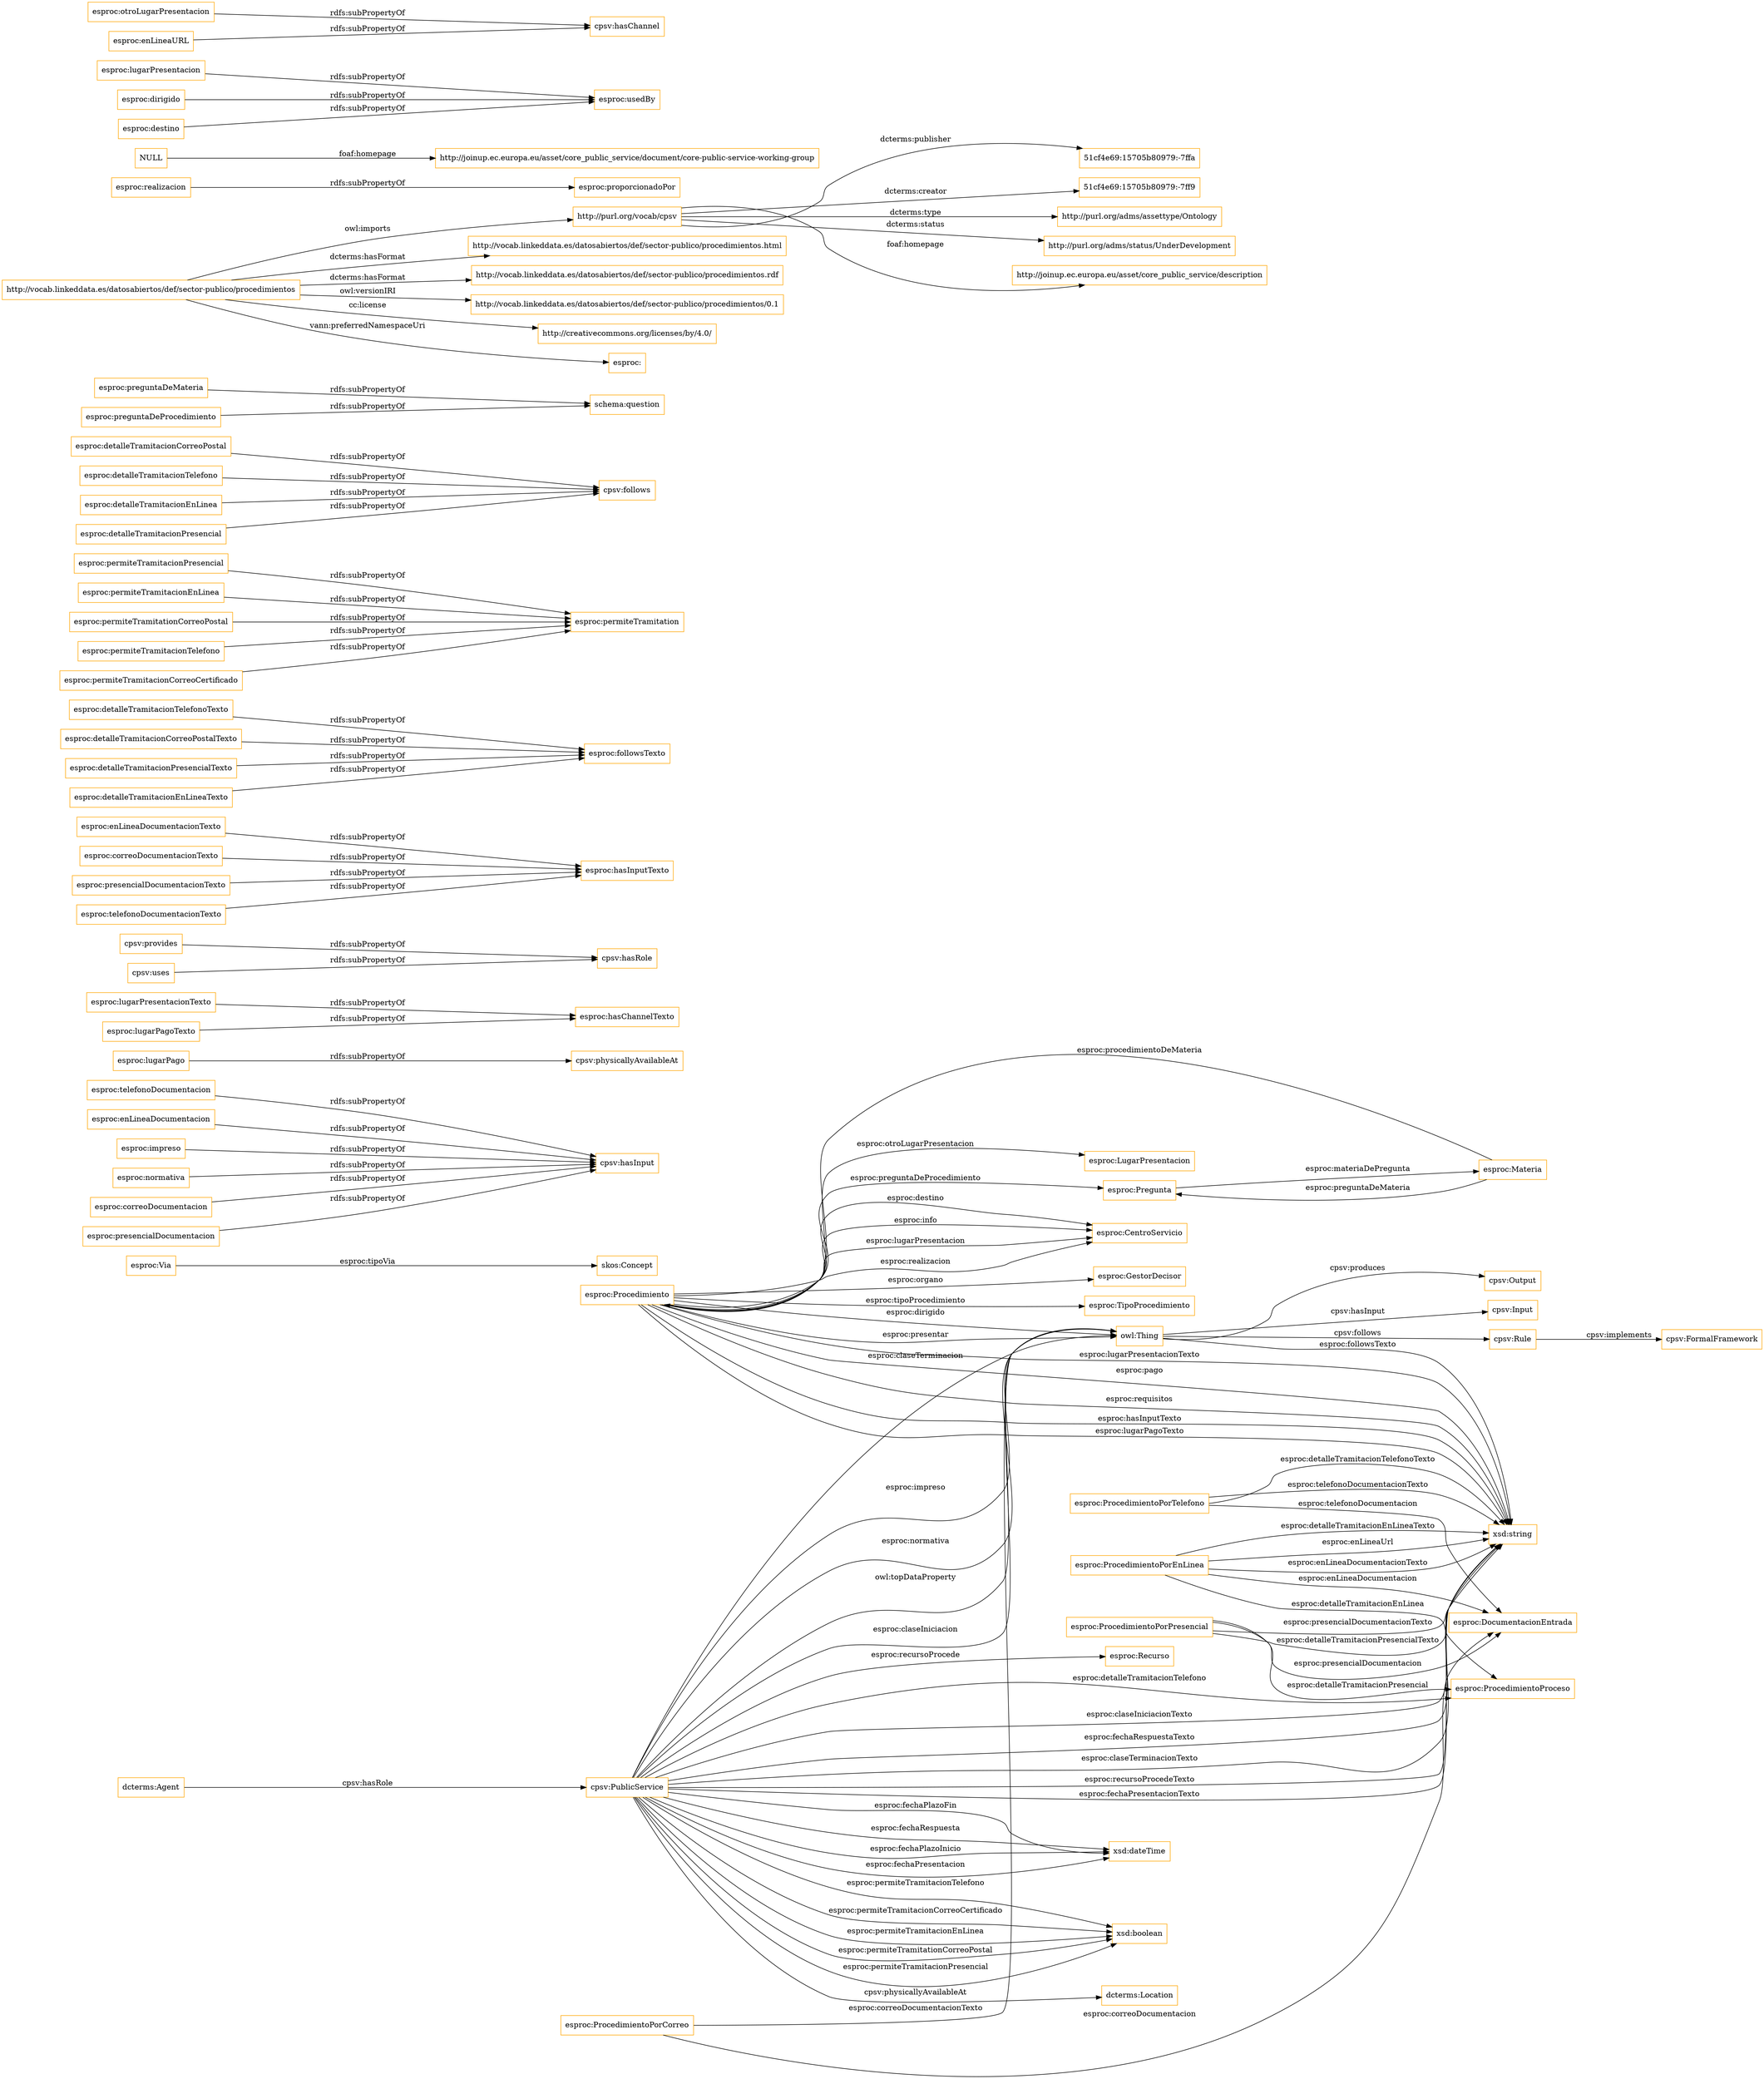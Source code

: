 digraph ar2dtool_diagram { 
rankdir=LR;
size="1501"
node [shape = rectangle, color="orange"]; "esproc:LugarPresentacion" "esproc:ProcedimientoPorTelefono" "esproc:Pregunta" "esproc:ProcedimientoPorEnLinea" "esproc:Recurso" "esproc:Materia" "esproc:CentroServicio" "esproc:ProcedimientoPorCorreo" "esproc:GestorDecisor" "esproc:ProcedimientoPorPresencial" "skos:Concept" "esproc:Procedimiento" "esproc:ProcedimientoProceso" "esproc:TipoProcedimiento" "esproc:DocumentacionEntrada" "esproc:Via" "cpsv:FormalFramework" "cpsv:Output" "cpsv:Input" "cpsv:Rule" "cpsv:PublicService" ; /*classes style*/
	"esproc:telefonoDocumentacion" -> "cpsv:hasInput" [ label = "rdfs:subPropertyOf" ];
	"esproc:lugarPago" -> "cpsv:physicallyAvailableAt" [ label = "rdfs:subPropertyOf" ];
	"esproc:lugarPresentacionTexto" -> "esproc:hasChannelTexto" [ label = "rdfs:subPropertyOf" ];
	"cpsv:provides" -> "cpsv:hasRole" [ label = "rdfs:subPropertyOf" ];
	"esproc:enLineaDocumentacionTexto" -> "esproc:hasInputTexto" [ label = "rdfs:subPropertyOf" ];
	"esproc:detalleTramitacionTelefonoTexto" -> "esproc:followsTexto" [ label = "rdfs:subPropertyOf" ];
	"esproc:enLineaDocumentacion" -> "cpsv:hasInput" [ label = "rdfs:subPropertyOf" ];
	"esproc:permiteTramitacionPresencial" -> "esproc:permiteTramitation" [ label = "rdfs:subPropertyOf" ];
	"esproc:detalleTramitacionCorreoPostal" -> "cpsv:follows" [ label = "rdfs:subPropertyOf" ];
	"esproc:detalleTramitacionTelefono" -> "cpsv:follows" [ label = "rdfs:subPropertyOf" ];
	"esproc:detalleTramitacionEnLinea" -> "cpsv:follows" [ label = "rdfs:subPropertyOf" ];
	"esproc:preguntaDeMateria" -> "schema:question" [ label = "rdfs:subPropertyOf" ];
	"esproc:impreso" -> "cpsv:hasInput" [ label = "rdfs:subPropertyOf" ];
	"http://purl.org/vocab/cpsv" -> "51cf4e69:15705b80979:-7ffa" [ label = "dcterms:publisher" ];
	"http://purl.org/vocab/cpsv" -> "51cf4e69:15705b80979:-7ff9" [ label = "dcterms:creator" ];
	"http://purl.org/vocab/cpsv" -> "http://purl.org/adms/assettype/Ontology" [ label = "dcterms:type" ];
	"http://purl.org/vocab/cpsv" -> "http://purl.org/adms/status/UnderDevelopment" [ label = "dcterms:status" ];
	"http://purl.org/vocab/cpsv" -> "http://joinup.ec.europa.eu/asset/core_public_service/description" [ label = "foaf:homepage" ];
	"esproc:detalleTramitacionCorreoPostalTexto" -> "esproc:followsTexto" [ label = "rdfs:subPropertyOf" ];
	"esproc:realizacion" -> "esproc:proporcionadoPor" [ label = "rdfs:subPropertyOf" ];
	"esproc:preguntaDeProcedimiento" -> "schema:question" [ label = "rdfs:subPropertyOf" ];
	"NULL" -> "http://joinup.ec.europa.eu/asset/core_public_service/document/core-public-service-working-group" [ label = "foaf:homepage" ];
	"http://vocab.linkeddata.es/datosabiertos/def/sector-publico/procedimientos" -> "http://vocab.linkeddata.es/datosabiertos/def/sector-publico/procedimientos.html" [ label = "dcterms:hasFormat" ];
	"http://vocab.linkeddata.es/datosabiertos/def/sector-publico/procedimientos" -> "http://purl.org/vocab/cpsv" [ label = "owl:imports" ];
	"http://vocab.linkeddata.es/datosabiertos/def/sector-publico/procedimientos" -> "http://vocab.linkeddata.es/datosabiertos/def/sector-publico/procedimientos.rdf" [ label = "dcterms:hasFormat" ];
	"http://vocab.linkeddata.es/datosabiertos/def/sector-publico/procedimientos" -> "http://vocab.linkeddata.es/datosabiertos/def/sector-publico/procedimientos/0.1" [ label = "owl:versionIRI" ];
	"http://vocab.linkeddata.es/datosabiertos/def/sector-publico/procedimientos" -> "http://creativecommons.org/licenses/by/4.0/" [ label = "cc:license" ];
	"http://vocab.linkeddata.es/datosabiertos/def/sector-publico/procedimientos" -> "esproc:" [ label = "vann:preferredNamespaceUri" ];
	"esproc:detalleTramitacionPresencialTexto" -> "esproc:followsTexto" [ label = "rdfs:subPropertyOf" ];
	"esproc:lugarPresentacion" -> "esproc:usedBy" [ label = "rdfs:subPropertyOf" ];
	"esproc:permiteTramitacionEnLinea" -> "esproc:permiteTramitation" [ label = "rdfs:subPropertyOf" ];
	"esproc:permiteTramitationCorreoPostal" -> "esproc:permiteTramitation" [ label = "rdfs:subPropertyOf" ];
	"esproc:dirigido" -> "esproc:usedBy" [ label = "rdfs:subPropertyOf" ];
	"esproc:lugarPagoTexto" -> "esproc:hasChannelTexto" [ label = "rdfs:subPropertyOf" ];
	"esproc:normativa" -> "cpsv:hasInput" [ label = "rdfs:subPropertyOf" ];
	"esproc:correoDocumentacion" -> "cpsv:hasInput" [ label = "rdfs:subPropertyOf" ];
	"esproc:otroLugarPresentacion" -> "cpsv:hasChannel" [ label = "rdfs:subPropertyOf" ];
	"esproc:correoDocumentacionTexto" -> "esproc:hasInputTexto" [ label = "rdfs:subPropertyOf" ];
	"esproc:presencialDocumentacionTexto" -> "esproc:hasInputTexto" [ label = "rdfs:subPropertyOf" ];
	"esproc:telefonoDocumentacionTexto" -> "esproc:hasInputTexto" [ label = "rdfs:subPropertyOf" ];
	"esproc:permiteTramitacionTelefono" -> "esproc:permiteTramitation" [ label = "rdfs:subPropertyOf" ];
	"esproc:detalleTramitacionPresencial" -> "cpsv:follows" [ label = "rdfs:subPropertyOf" ];
	"esproc:destino" -> "esproc:usedBy" [ label = "rdfs:subPropertyOf" ];
	"cpsv:uses" -> "cpsv:hasRole" [ label = "rdfs:subPropertyOf" ];
	"esproc:detalleTramitacionEnLineaTexto" -> "esproc:followsTexto" [ label = "rdfs:subPropertyOf" ];
	"esproc:enLineaURL" -> "cpsv:hasChannel" [ label = "rdfs:subPropertyOf" ];
	"esproc:presencialDocumentacion" -> "cpsv:hasInput" [ label = "rdfs:subPropertyOf" ];
	"esproc:permiteTramitacionCorreoCertificado" -> "esproc:permiteTramitation" [ label = "rdfs:subPropertyOf" ];
	"cpsv:PublicService" -> "owl:Thing" [ label = "esproc:claseTerminacion" ];
	"cpsv:PublicService" -> "owl:Thing" [ label = "esproc:impreso" ];
	"owl:Thing" -> "xsd:string" [ label = "esproc:followsTexto" ];
	"esproc:Pregunta" -> "esproc:Materia" [ label = "esproc:materiaDePregunta" ];
	"esproc:ProcedimientoPorEnLinea" -> "xsd:string" [ label = "esproc:detalleTramitacionEnLineaTexto" ];
	"esproc:ProcedimientoPorPresencial" -> "esproc:DocumentacionEntrada" [ label = "esproc:presencialDocumentacion" ];
	"cpsv:PublicService" -> "esproc:ProcedimientoProceso" [ label = "esproc:detalleTramitacionTelefono" ];
	"cpsv:PublicService" -> "xsd:string" [ label = "esproc:claseIniciacionTexto" ];
	"esproc:Via" -> "skos:Concept" [ label = "esproc:tipoVia" ];
	"esproc:Procedimiento" -> "xsd:string" [ label = "esproc:lugarPresentacionTexto" ];
	"cpsv:PublicService" -> "xsd:string" [ label = "esproc:fechaRespuestaTexto" ];
	"cpsv:PublicService" -> "xsd:string" [ label = "esproc:claseTerminacionTexto" ];
	"cpsv:PublicService" -> "xsd:dateTime" [ label = "esproc:fechaPlazoFin" ];
	"esproc:Procedimiento" -> "xsd:string" [ label = "esproc:pago" ];
	"esproc:Procedimiento" -> "owl:Thing" [ label = "esproc:dirigido" ];
	"esproc:ProcedimientoPorTelefono" -> "xsd:string" [ label = "esproc:detalleTramitacionTelefonoTexto" ];
	"cpsv:PublicService" -> "xsd:dateTime" [ label = "esproc:fechaRespuesta" ];
	"esproc:ProcedimientoPorEnLinea" -> "xsd:string" [ label = "esproc:enLineaUrl" ];
	"esproc:Procedimiento" -> "esproc:CentroServicio" [ label = "esproc:destino" ];
	"esproc:ProcedimientoPorTelefono" -> "esproc:DocumentacionEntrada" [ label = "esproc:telefonoDocumentacion" ];
	"esproc:Procedimiento" -> "esproc:Pregunta" [ label = "esproc:preguntaDeProcedimiento" ];
	"esproc:ProcedimientoPorEnLinea" -> "esproc:DocumentacionEntrada" [ label = "esproc:enLineaDocumentacion" ];
	"esproc:ProcedimientoPorPresencial" -> "xsd:string" [ label = "esproc:presencialDocumentacionTexto" ];
	"cpsv:PublicService" -> "esproc:Recurso" [ label = "esproc:recursoProcede" ];
	"cpsv:PublicService" -> "xsd:boolean" [ label = "esproc:permiteTramitacionTelefono" ];
	"cpsv:PublicService" -> "xsd:boolean" [ label = "esproc:permiteTramitacionCorreoCertificado" ];
	"esproc:Procedimiento" -> "esproc:GestorDecisor" [ label = "esproc:organo" ];
	"cpsv:PublicService" -> "xsd:string" [ label = "esproc:recursoProcedeTexto" ];
	"esproc:ProcedimientoPorEnLinea" -> "xsd:string" [ label = "esproc:enLineaDocumentacionTexto" ];
	"esproc:Procedimiento" -> "esproc:TipoProcedimiento" [ label = "esproc:tipoProcedimiento" ];
	"cpsv:PublicService" -> "xsd:boolean" [ label = "esproc:permiteTramitacionEnLinea" ];
	"cpsv:PublicService" -> "xsd:dateTime" [ label = "esproc:fechaPlazoInicio" ];
	"esproc:ProcedimientoPorPresencial" -> "xsd:string" [ label = "esproc:detalleTramitacionPresencialTexto" ];
	"cpsv:PublicService" -> "dcterms:Location" [ label = "cpsv:physicallyAvailableAt" ];
	"cpsv:PublicService" -> "xsd:boolean" [ label = "esproc:permiteTramitationCorreoPostal" ];
	"esproc:Procedimiento" -> "esproc:LugarPresentacion" [ label = "esproc:otroLugarPresentacion" ];
	"esproc:Procedimiento" -> "esproc:CentroServicio" [ label = "esproc:info" ];
	"esproc:ProcedimientoPorCorreo" -> "esproc:DocumentacionEntrada" [ label = "esproc:correoDocumentacion" ];
	"esproc:Materia" -> "esproc:Pregunta" [ label = "esproc:preguntaDeMateria" ];
	"esproc:ProcedimientoPorTelefono" -> "xsd:string" [ label = "esproc:telefonoDocumentacionTexto" ];
	"esproc:Procedimiento" -> "xsd:string" [ label = "esproc:requisitos" ];
	"cpsv:PublicService" -> "owl:Thing" [ label = "esproc:normativa" ];
	"owl:Thing" -> "cpsv:Input" [ label = "cpsv:hasInput" ];
	"esproc:Procedimiento" -> "xsd:string" [ label = "esproc:hasInputTexto" ];
	"cpsv:PublicService" -> "owl:Thing" [ label = "owl:topDataProperty" ];
	"cpsv:PublicService" -> "xsd:string" [ label = "esproc:fechaPresentacionTexto" ];
	"esproc:ProcedimientoPorEnLinea" -> "esproc:ProcedimientoProceso" [ label = "esproc:detalleTramitacionEnLinea" ];
	"esproc:ProcedimientoPorPresencial" -> "esproc:ProcedimientoProceso" [ label = "esproc:detalleTramitacionPresencial" ];
	"esproc:ProcedimientoPorCorreo" -> "owl:Thing" [ label = "esproc:correoDocumentacionTexto" ];
	"esproc:Materia" -> "esproc:Procedimiento" [ label = "esproc:procedimientoDeMateria" ];
	"esproc:Procedimiento" -> "esproc:CentroServicio" [ label = "esproc:lugarPresentacion" ];
	"cpsv:PublicService" -> "owl:Thing" [ label = "esproc:claseIniciacion" ];
	"cpsv:PublicService" -> "xsd:boolean" [ label = "esproc:permiteTramitacionPresencial" ];
	"cpsv:Rule" -> "cpsv:FormalFramework" [ label = "cpsv:implements" ];
	"dcterms:Agent" -> "cpsv:PublicService" [ label = "cpsv:hasRole" ];
	"esproc:Procedimiento" -> "owl:Thing" [ label = "esproc:presentar" ];
	"owl:Thing" -> "cpsv:Rule" [ label = "cpsv:follows" ];
	"esproc:Procedimiento" -> "esproc:CentroServicio" [ label = "esproc:realizacion" ];
	"owl:Thing" -> "cpsv:Output" [ label = "cpsv:produces" ];
	"cpsv:PublicService" -> "xsd:dateTime" [ label = "esproc:fechaPresentacion" ];
	"esproc:Procedimiento" -> "xsd:string" [ label = "esproc:lugarPagoTexto" ];

}
